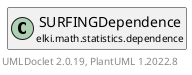@startuml
    remove .*\.(Instance|Par|Parameterizer|Factory)$
    set namespaceSeparator none
    hide empty fields
    hide empty methods

    class "<size:14>SURFINGDependence.Par\n<size:10>elki.math.statistics.dependence" as elki.math.statistics.dependence.SURFINGDependence.Par [[SURFINGDependence.Par.html]] {
        +make(): SURFINGDependence
    }

    interface "<size:14>Parameterizer\n<size:10>elki.utilities.optionhandling" as elki.utilities.optionhandling.Parameterizer [[../../../utilities/optionhandling/Parameterizer.html]] {
        {abstract} +make(): Object
    }
    class "<size:14>SURFINGDependence\n<size:10>elki.math.statistics.dependence" as elki.math.statistics.dependence.SURFINGDependence [[SURFINGDependence.html]]

    elki.utilities.optionhandling.Parameterizer <|.. elki.math.statistics.dependence.SURFINGDependence.Par
    elki.math.statistics.dependence.SURFINGDependence +-- elki.math.statistics.dependence.SURFINGDependence.Par

    center footer UMLDoclet 2.0.19, PlantUML 1.2022.8
@enduml
